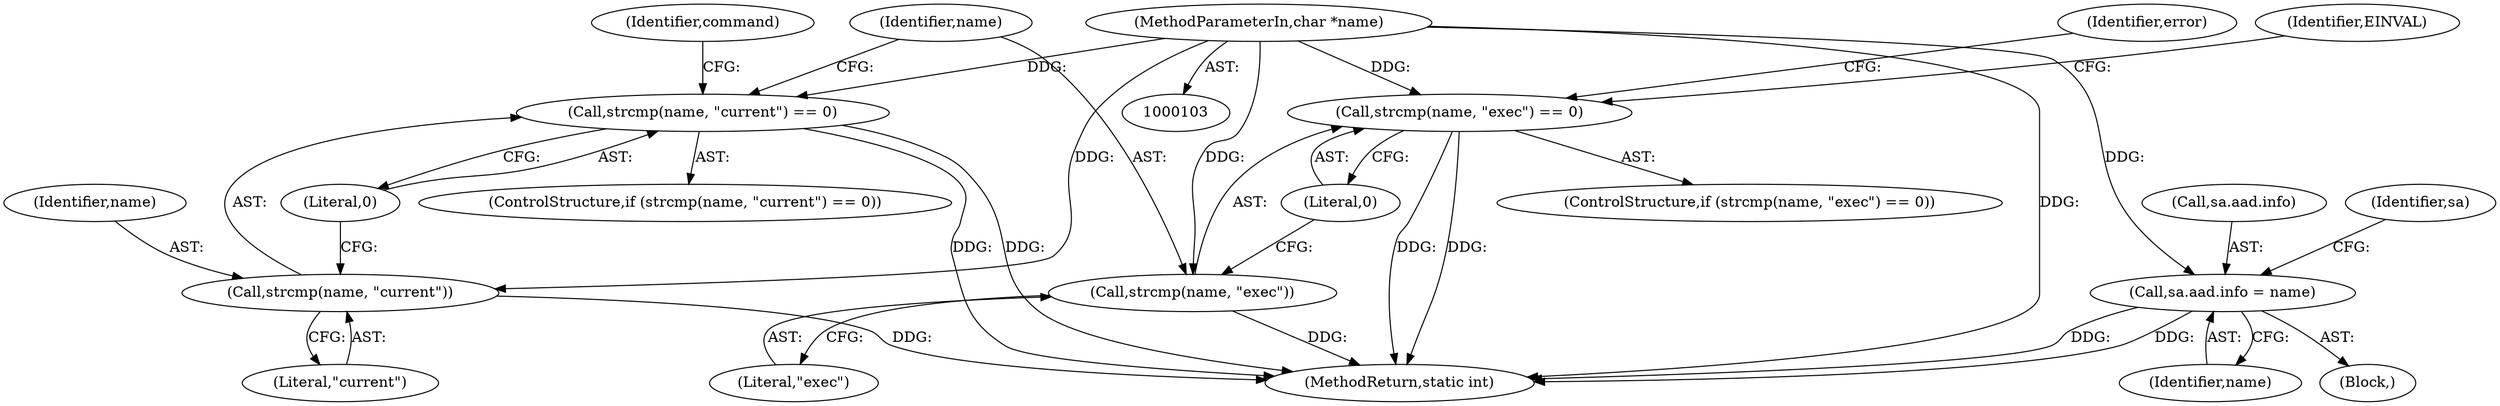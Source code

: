 digraph "0_linux_a5b2c5b2ad5853591a6cac6134cd0f599a720865@pointer" {
"1000105" [label="(MethodParameterIn,char *name)"];
"1000191" [label="(Call,strcmp(name, \"current\") == 0)"];
"1000192" [label="(Call,strcmp(name, \"current\"))"];
"1000282" [label="(Call,sa.aad.info = name)"];
"1000307" [label="(Call,strcmp(name, \"exec\") == 0)"];
"1000308" [label="(Call,strcmp(name, \"exec\"))"];
"1000288" [label="(Identifier,name)"];
"1000200" [label="(Identifier,command)"];
"1000105" [label="(MethodParameterIn,char *name)"];
"1000194" [label="(Literal,\"current\")"];
"1000283" [label="(Call,sa.aad.info)"];
"1000311" [label="(Literal,0)"];
"1000191" [label="(Call,strcmp(name, \"current\") == 0)"];
"1000306" [label="(ControlStructure,if (strcmp(name, \"exec\") == 0))"];
"1000269" [label="(Block,)"];
"1000192" [label="(Call,strcmp(name, \"current\"))"];
"1000307" [label="(Call,strcmp(name, \"exec\") == 0)"];
"1000282" [label="(Call,sa.aad.info = name)"];
"1000308" [label="(Call,strcmp(name, \"exec\"))"];
"1000190" [label="(ControlStructure,if (strcmp(name, \"current\") == 0))"];
"1000333" [label="(MethodReturn,static int)"];
"1000324" [label="(Identifier,EINVAL)"];
"1000292" [label="(Identifier,sa)"];
"1000193" [label="(Identifier,name)"];
"1000195" [label="(Literal,0)"];
"1000309" [label="(Identifier,name)"];
"1000314" [label="(Identifier,error)"];
"1000310" [label="(Literal,\"exec\")"];
"1000105" -> "1000103"  [label="AST: "];
"1000105" -> "1000333"  [label="DDG: "];
"1000105" -> "1000191"  [label="DDG: "];
"1000105" -> "1000192"  [label="DDG: "];
"1000105" -> "1000282"  [label="DDG: "];
"1000105" -> "1000307"  [label="DDG: "];
"1000105" -> "1000308"  [label="DDG: "];
"1000191" -> "1000190"  [label="AST: "];
"1000191" -> "1000195"  [label="CFG: "];
"1000192" -> "1000191"  [label="AST: "];
"1000195" -> "1000191"  [label="AST: "];
"1000200" -> "1000191"  [label="CFG: "];
"1000309" -> "1000191"  [label="CFG: "];
"1000191" -> "1000333"  [label="DDG: "];
"1000191" -> "1000333"  [label="DDG: "];
"1000192" -> "1000194"  [label="CFG: "];
"1000193" -> "1000192"  [label="AST: "];
"1000194" -> "1000192"  [label="AST: "];
"1000195" -> "1000192"  [label="CFG: "];
"1000192" -> "1000333"  [label="DDG: "];
"1000282" -> "1000269"  [label="AST: "];
"1000282" -> "1000288"  [label="CFG: "];
"1000283" -> "1000282"  [label="AST: "];
"1000288" -> "1000282"  [label="AST: "];
"1000292" -> "1000282"  [label="CFG: "];
"1000282" -> "1000333"  [label="DDG: "];
"1000282" -> "1000333"  [label="DDG: "];
"1000307" -> "1000306"  [label="AST: "];
"1000307" -> "1000311"  [label="CFG: "];
"1000308" -> "1000307"  [label="AST: "];
"1000311" -> "1000307"  [label="AST: "];
"1000314" -> "1000307"  [label="CFG: "];
"1000324" -> "1000307"  [label="CFG: "];
"1000307" -> "1000333"  [label="DDG: "];
"1000307" -> "1000333"  [label="DDG: "];
"1000308" -> "1000310"  [label="CFG: "];
"1000309" -> "1000308"  [label="AST: "];
"1000310" -> "1000308"  [label="AST: "];
"1000311" -> "1000308"  [label="CFG: "];
"1000308" -> "1000333"  [label="DDG: "];
}

